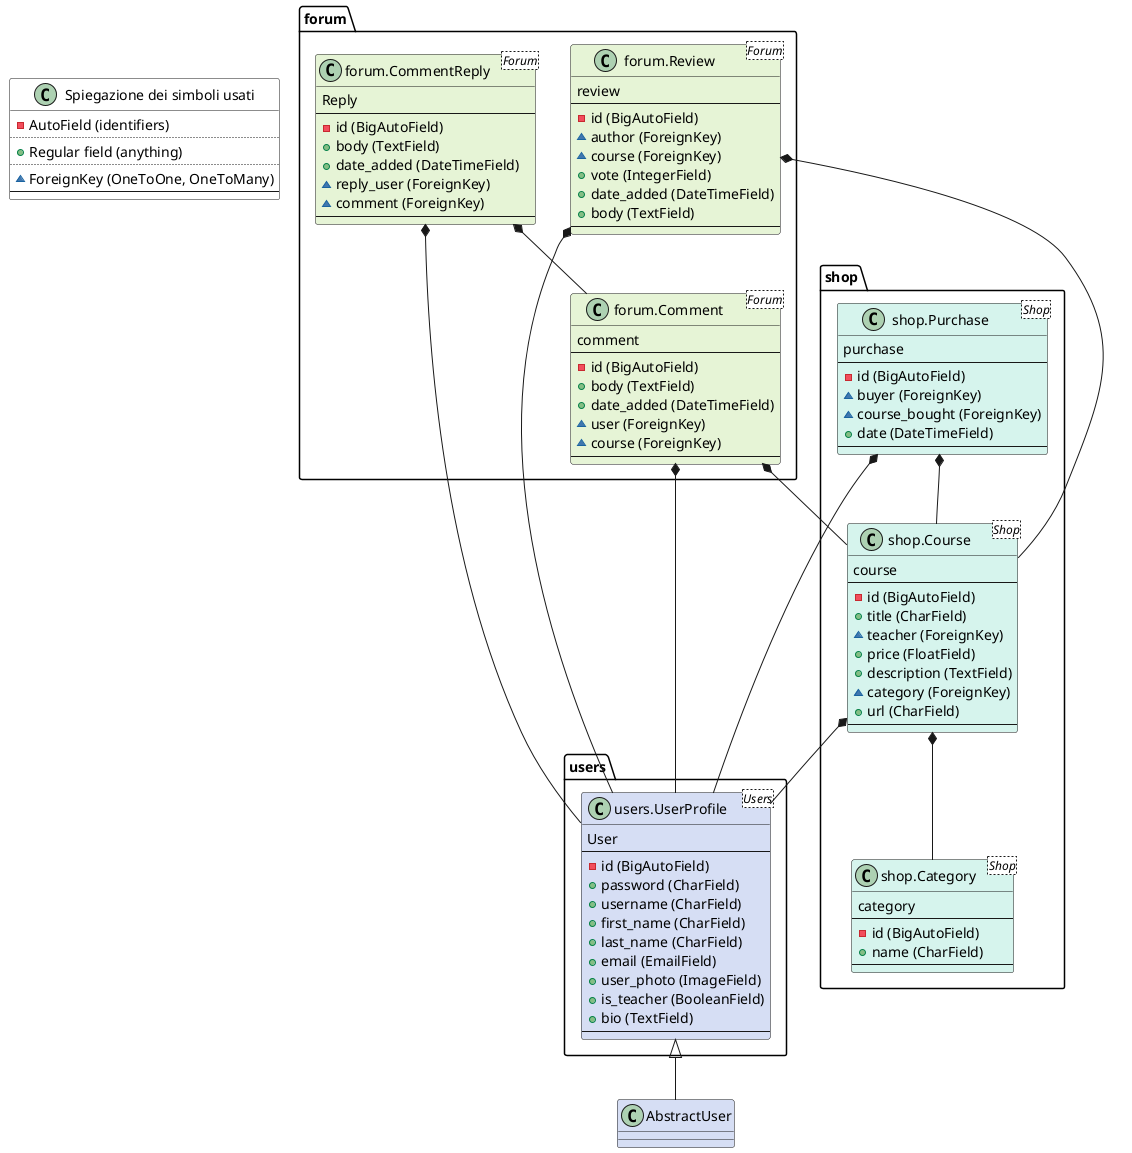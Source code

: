 @startuml

    class "Spiegazione dei simboli usati" as DESCRIPTION #FFF {
    - AutoField (identifiers)
    ..
    + Regular field (anything)
    ..
    ~ ForeignKey (OneToOne, OneToMany)
    --
}


class "shop.Category <Shop>" as shop.Category #d6f4ed {
    category
    --
    - id (BigAutoField)
    + name (CharField)
    --
}


class "shop.Course <Shop>" as shop.Course #d6f4ed {
    course
    --
    - id (BigAutoField)
    + title (CharField)
    ~ teacher (ForeignKey)
    + price (FloatField)
    + description (TextField)
    ~ category (ForeignKey)
    + url (CharField)
    --
}
shop.Course *-- users.UserProfile
shop.Course *-- shop.Category


class "shop.Purchase <Shop>" as shop.Purchase #d6f4ed {
    purchase
    --
    - id (BigAutoField)
    ~ buyer (ForeignKey)
    ~ course_bought (ForeignKey)
    + date (DateTimeField)
    --
}
shop.Purchase *-- users.UserProfile
shop.Purchase *-- shop.Course

class AbstractUser #d6def4

class "users.UserProfile <Users>" as users.UserProfile #d6def4 {
    User
    --
    - id (BigAutoField)
    + password (CharField)
    + username (CharField)
    + first_name (CharField)
    + last_name (CharField)
    + email (EmailField)
    + user_photo (ImageField)
    + is_teacher (BooleanField)
    + bio (TextField)
    --
}

users.UserProfile <|-- AbstractUser

class "forum.Comment <Forum>" as forum.Comment #e6f4d6 {
    comment
    --
    - id (BigAutoField)
    + body (TextField)
    + date_added (DateTimeField)
    ~ user (ForeignKey)
    ~ course (ForeignKey)
    --
}
forum.Comment *-- users.UserProfile
forum.Comment  *-- shop.Course


class "forum.CommentReply <Forum>" as forum.CommentReply #e6f4d6 {
    Reply
    --
    - id (BigAutoField)
    + body (TextField)
    + date_added (DateTimeField)
    ~ reply_user (ForeignKey)
    ~ comment (ForeignKey)
    --
}
forum.CommentReply *-- users.UserProfile
forum.CommentReply *-- forum.Comment


class "forum.Review <Forum>" as forum.Review #e6f4d6 {
    review
    --
    - id (BigAutoField)
    ~ author (ForeignKey)
    ~ course (ForeignKey)
    + vote (IntegerField)
    + date_added (DateTimeField)
    + body (TextField)
    --
}
forum.Review *-- users.UserProfile
forum.Review *-- shop.Course


@enduml
